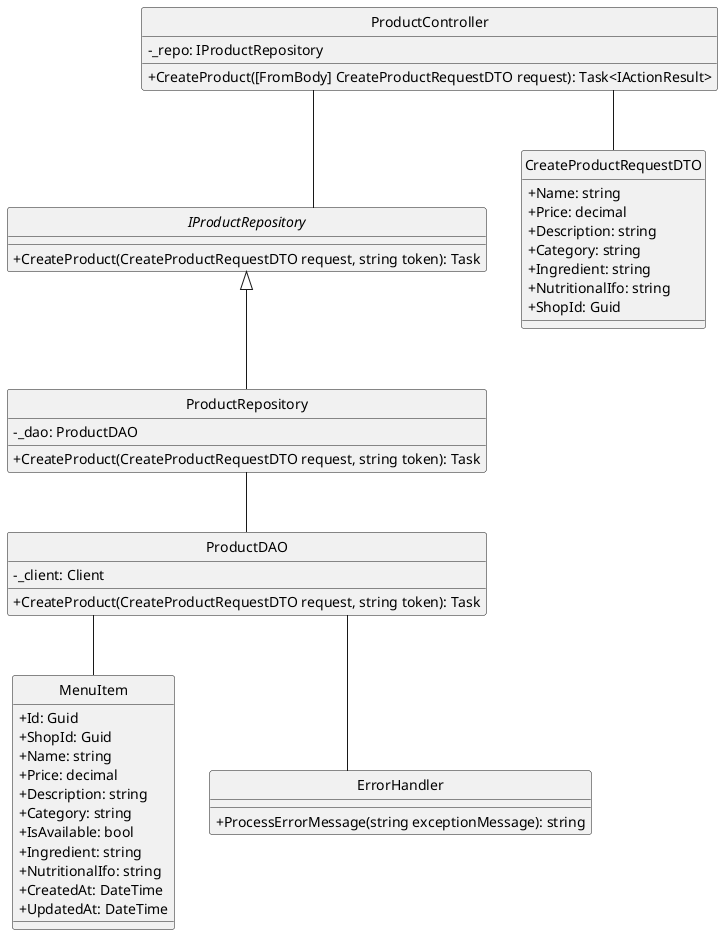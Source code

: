 @startuml
hide circle
skinparam classAttributeIconSize 0
skinparam linetype ortho

' Controller exposing the CreateProduct endpoint
class ProductController {
    - _repo: IProductRepository
    + CreateProduct([FromBody] CreateProductRequestDTO request): Task<IActionResult>
}

' Repository interface declaring CreateProduct
interface IProductRepository {
    + CreateProduct(CreateProductRequestDTO request, string token): Task
}

' Repository implementation that delegates to the DAO
class ProductRepository {
    - _dao: ProductDAO
    + CreateProduct(CreateProductRequestDTO request, string token): Task
}

' Data Access Object handling the database interaction
class ProductDAO {
    - _client: Client
    + CreateProduct(CreateProductRequestDTO request, string token): Task
}

' Data Transfer Object carrying product details for creation
class CreateProductRequestDTO {
    + Name: string
    + Price: decimal
    + Description: string
    + Category: string
    + Ingredient: string
    + NutritionalIfo: string
    + ShopId: Guid
}

' Domain model representing a product in the system
class MenuItem {
    + Id: Guid
    + ShopId: Guid
    + Name: string
    + Price: decimal
    + Description: string
    + Category: string
    + IsAvailable: bool
    + Ingredient: string
    + NutritionalIfo: string
    + CreatedAt: DateTime
    + UpdatedAt: DateTime
}

' Utility class for error handling
class ErrorHandler {
    + ProcessErrorMessage(string exceptionMessage): string
}

' Relationships
ProductController -- IProductRepository
ProductController -- CreateProductRequestDTO
IProductRepository <|-- ProductRepository
ProductRepository -- ProductDAO

ProductDAO -- ErrorHandler
ProductDAO -- MenuItem

@enduml
